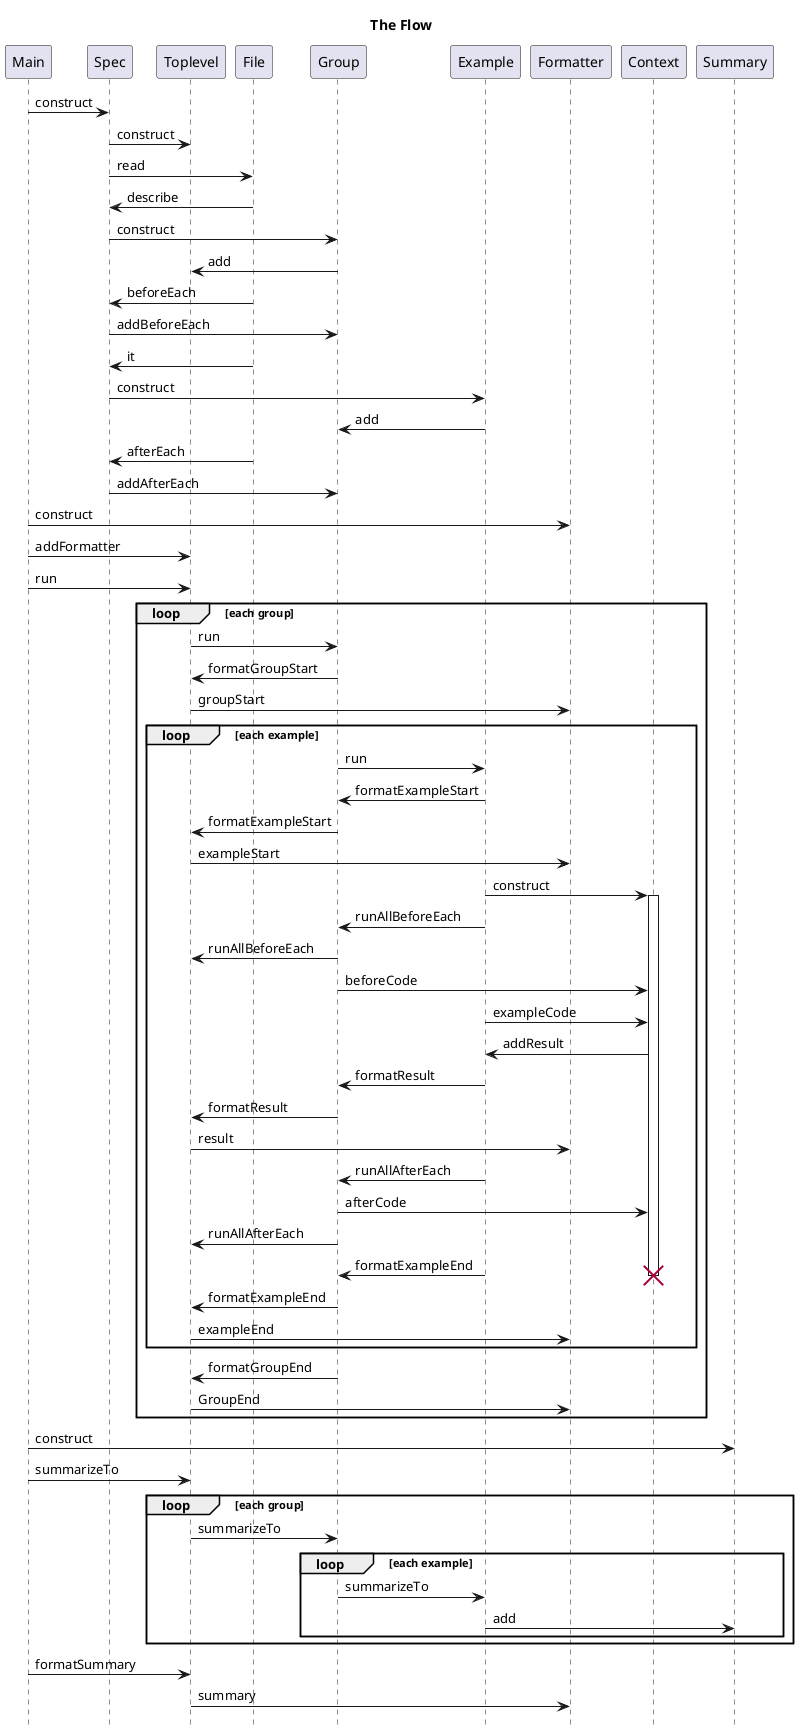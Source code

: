 @startuml

hide footbox

title The Flow

participant Main
participant Spec
participant Toplevel
participant File
participant Group
participant Example
participant Formatter
participant Context
participant Summary

Main -> Spec: construct
Spec -> Toplevel: construct
Spec -> File: read
File -> Spec: describe
Spec -> Group: construct
Group -> Toplevel: add
File -> Spec: beforeEach
Spec -> Group: addBeforeEach
File -> Spec: it
Spec -> Example: construct
Example -> Group: add
File -> Spec: afterEach
Spec -> Group: addAfterEach
Main -> Formatter: construct
Main -> Toplevel: addFormatter
Main -> Toplevel: run
loop each group
  Toplevel -> Group: run
  Group -> Toplevel: formatGroupStart
  Toplevel -> Formatter: groupStart
  loop each example
    Group -> Example: run
    Example -> Group: formatExampleStart
    Group -> Toplevel: formatExampleStart
    Toplevel -> Formatter: exampleStart
    Example -> Context: construct
    activate Context
    Example -> Group: runAllBeforeEach
    Group -> Toplevel: runAllBeforeEach
    Group -> Context: beforeCode
    Example -> Context: exampleCode
    Context -> Example: addResult
    Example -> Group: formatResult
    Group -> Toplevel: formatResult
    Toplevel -> Formatter: result
    Example -> Group: runAllAfterEach
    Group -> Context: afterCode
    Group -> Toplevel: runAllAfterEach
    Example -> Group: formatExampleEnd
    destroy Context
    Group -> Toplevel: formatExampleEnd
    Toplevel -> Formatter: exampleEnd
  end
  Group -> Toplevel: formatGroupEnd
  Toplevel -> Formatter: GroupEnd
end
Main -> Summary: construct
Main -> Toplevel: summarizeTo
loop each group
  Toplevel -> Group: summarizeTo
  loop each example
    Group -> Example: summarizeTo
    Example-> Summary: add
  end
end
Main -> Toplevel: formatSummary
Toplevel -> Formatter: summary

@enduml
